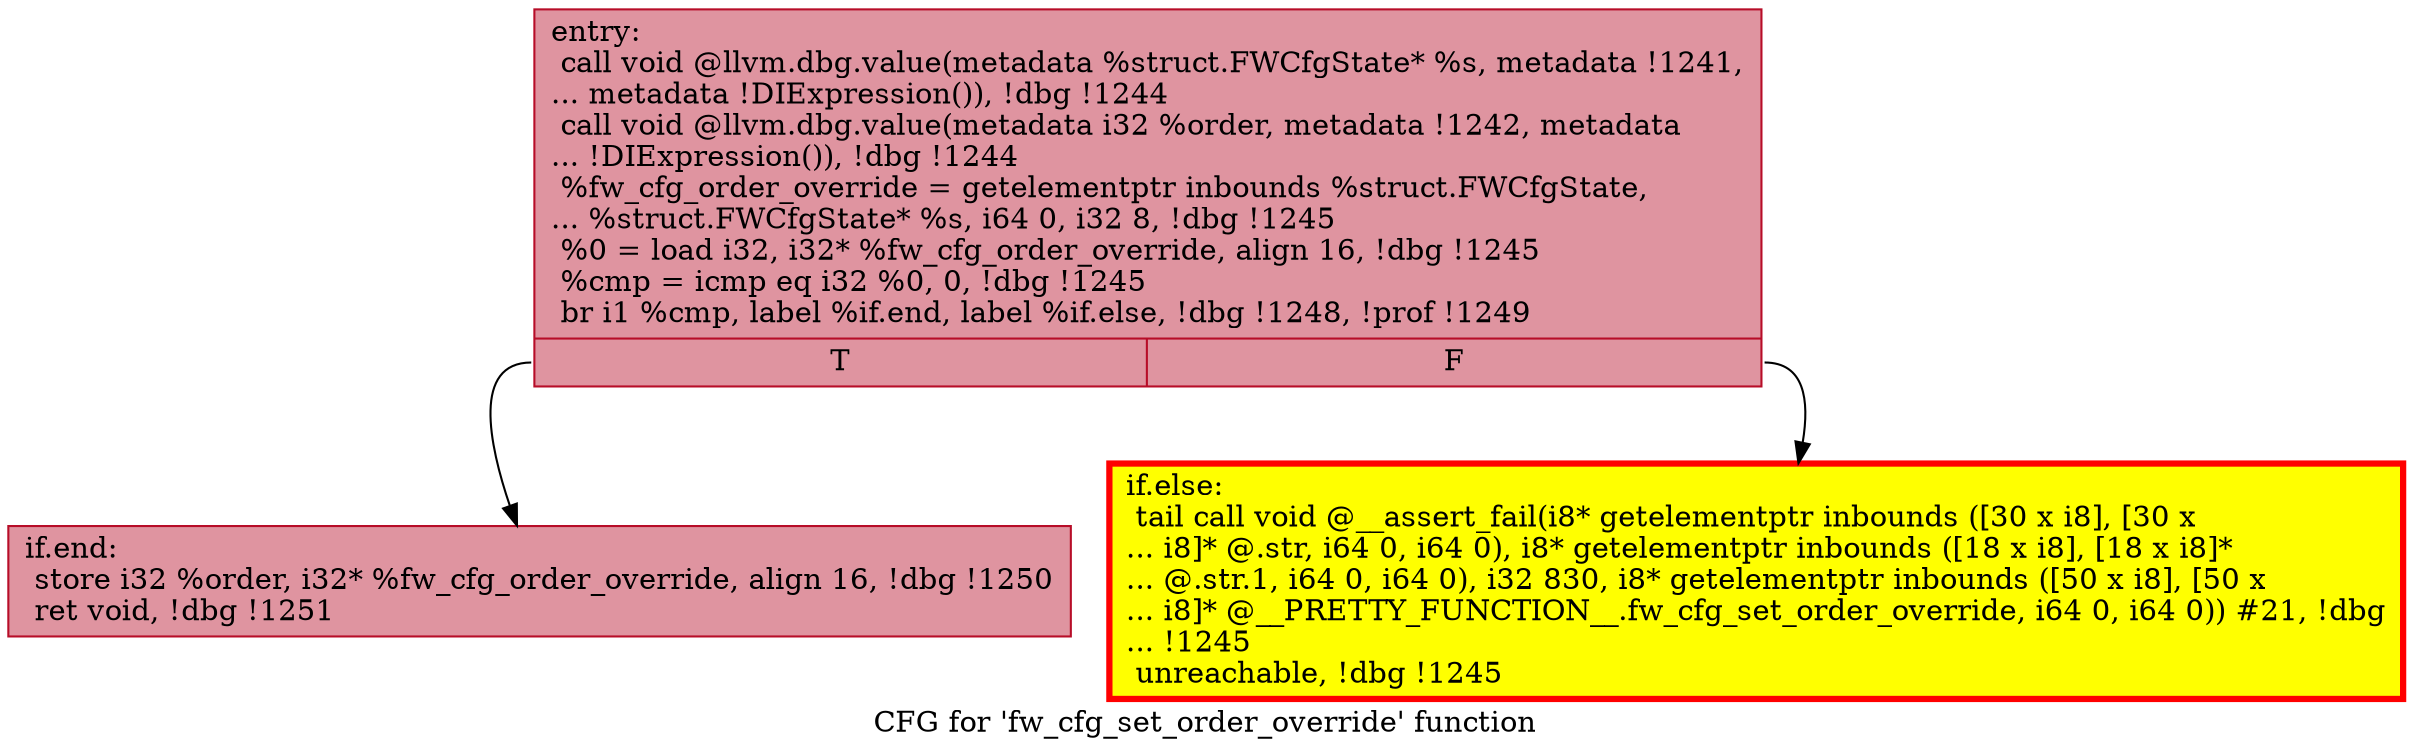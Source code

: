 digraph "CFG for 'fw_cfg_set_order_override' function" {
	label="CFG for 'fw_cfg_set_order_override' function";

	Node0x561075cb8290 [shape=record,color="#b70d28ff", style=filled, fillcolor="#b70d2870",label="{entry:\l  call void @llvm.dbg.value(metadata %struct.FWCfgState* %s, metadata !1241,\l... metadata !DIExpression()), !dbg !1244\l  call void @llvm.dbg.value(metadata i32 %order, metadata !1242, metadata\l... !DIExpression()), !dbg !1244\l  %fw_cfg_order_override = getelementptr inbounds %struct.FWCfgState,\l... %struct.FWCfgState* %s, i64 0, i32 8, !dbg !1245\l  %0 = load i32, i32* %fw_cfg_order_override, align 16, !dbg !1245\l  %cmp = icmp eq i32 %0, 0, !dbg !1245\l  br i1 %cmp, label %if.end, label %if.else, !dbg !1248, !prof !1249\l|{<s0>T|<s1>F}}"];
	Node0x561075cb8290:s0 -> Node0x561075cc1050;
	Node0x561075cb8290:s1 -> Node0x561075cc10a0;
	Node0x561075cc10a0 [shape=record,penwidth=3.0, style="filled", color="red", fillcolor="yellow",label="{if.else:                                          \l  tail call void @__assert_fail(i8* getelementptr inbounds ([30 x i8], [30 x\l... i8]* @.str, i64 0, i64 0), i8* getelementptr inbounds ([18 x i8], [18 x i8]*\l... @.str.1, i64 0, i64 0), i32 830, i8* getelementptr inbounds ([50 x i8], [50 x\l... i8]* @__PRETTY_FUNCTION__.fw_cfg_set_order_override, i64 0, i64 0)) #21, !dbg\l... !1245\l  unreachable, !dbg !1245\l}"];
	Node0x561075cc1050 [shape=record,color="#b70d28ff", style=filled, fillcolor="#b70d2870",label="{if.end:                                           \l  store i32 %order, i32* %fw_cfg_order_override, align 16, !dbg !1250\l  ret void, !dbg !1251\l}"];
}
